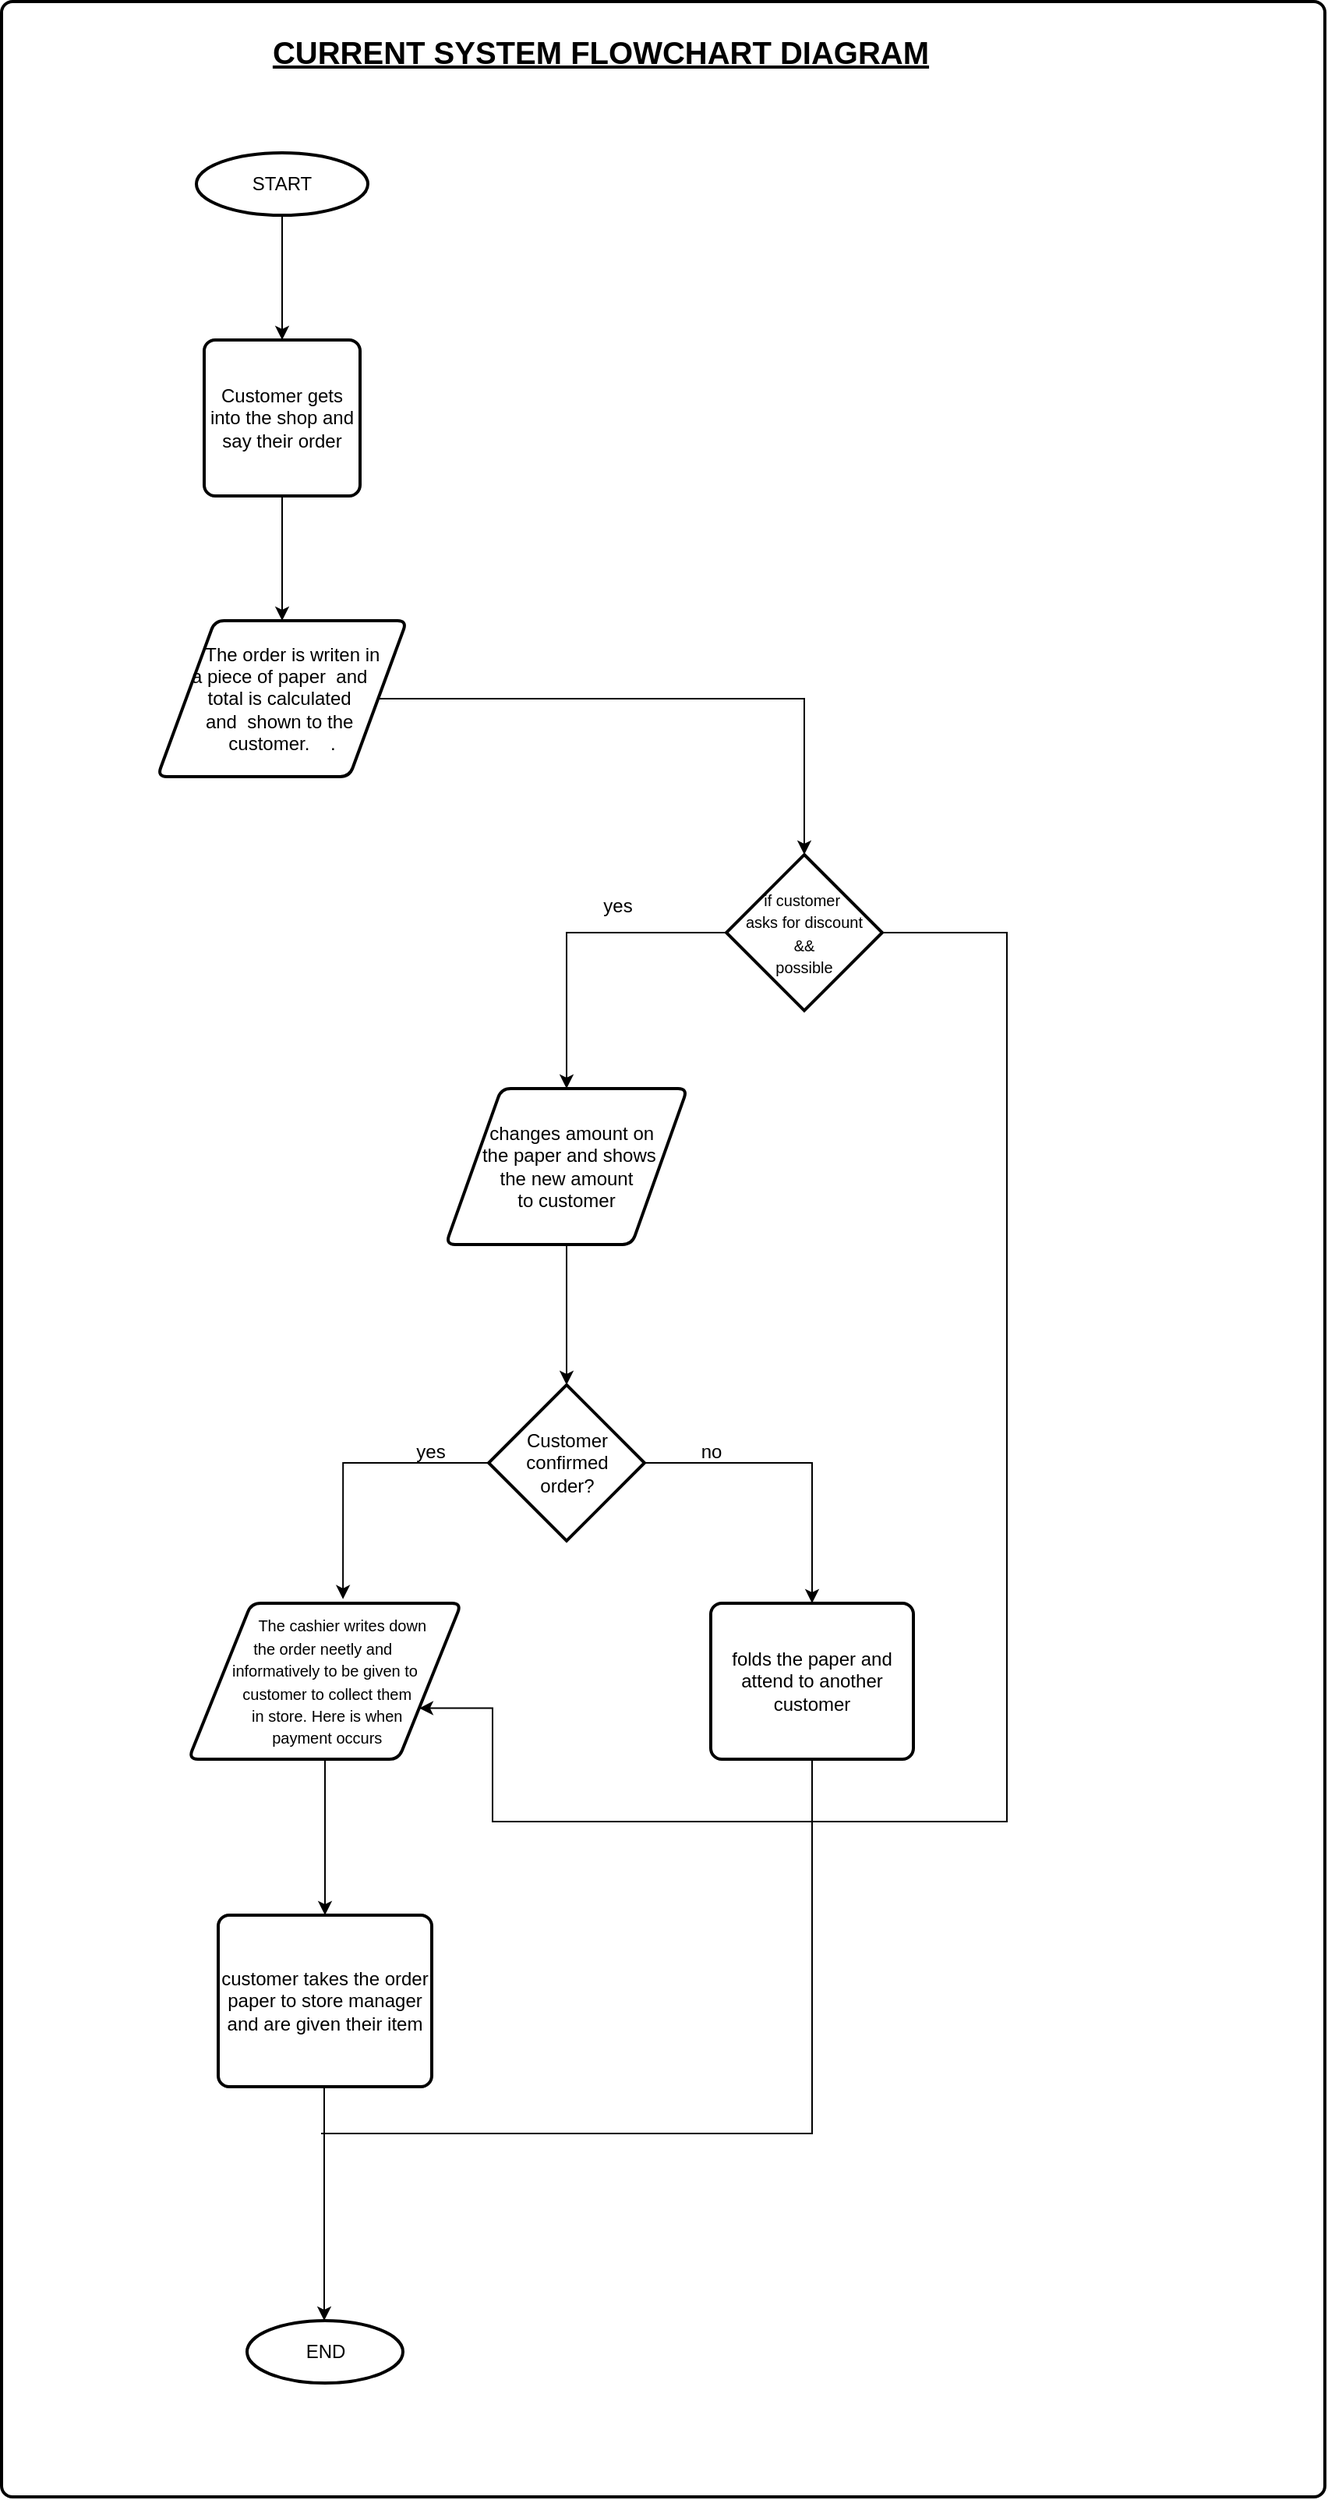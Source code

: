 <mxfile version="27.0.9">
  <diagram name="Page-1" id="NM0bCZggrG7FoVBdXt28">
    <mxGraphModel dx="1028" dy="595" grid="1" gridSize="10" guides="1" tooltips="1" connect="1" arrows="1" fold="1" page="1" pageScale="1" pageWidth="1200" pageHeight="1920" math="0" shadow="0">
      <root>
        <mxCell id="0" />
        <mxCell id="1" parent="0" />
        <mxCell id="wr0J22UhhynQ80Sn7Rjr-28" value="" style="rounded=1;whiteSpace=wrap;html=1;absoluteArcSize=1;arcSize=14;strokeWidth=2;" vertex="1" parent="1">
          <mxGeometry x="31" y="160" width="849" height="1600" as="geometry" />
        </mxCell>
        <mxCell id="wr0J22UhhynQ80Sn7Rjr-9" style="edgeStyle=orthogonalEdgeStyle;rounded=0;orthogonalLoop=1;jettySize=auto;html=1;exitX=0.5;exitY=1;exitDx=0;exitDy=0;exitPerimeter=0;entryX=0.5;entryY=0;entryDx=0;entryDy=0;" edge="1" parent="1" source="wr0J22UhhynQ80Sn7Rjr-2" target="wr0J22UhhynQ80Sn7Rjr-4">
          <mxGeometry relative="1" as="geometry" />
        </mxCell>
        <mxCell id="wr0J22UhhynQ80Sn7Rjr-2" value="START" style="strokeWidth=2;html=1;shape=mxgraph.flowchart.start_1;whiteSpace=wrap;" vertex="1" parent="1">
          <mxGeometry x="156" y="257" width="110" height="40" as="geometry" />
        </mxCell>
        <mxCell id="wr0J22UhhynQ80Sn7Rjr-8" style="edgeStyle=orthogonalEdgeStyle;rounded=0;orthogonalLoop=1;jettySize=auto;html=1;exitX=0.5;exitY=1;exitDx=0;exitDy=0;entryX=0.5;entryY=0;entryDx=0;entryDy=0;" edge="1" parent="1" source="wr0J22UhhynQ80Sn7Rjr-4" target="wr0J22UhhynQ80Sn7Rjr-5">
          <mxGeometry relative="1" as="geometry" />
        </mxCell>
        <mxCell id="wr0J22UhhynQ80Sn7Rjr-4" value="Customer gets into the shop and say their order" style="rounded=1;whiteSpace=wrap;html=1;absoluteArcSize=1;arcSize=14;strokeWidth=2;" vertex="1" parent="1">
          <mxGeometry x="161" y="377" width="100" height="100" as="geometry" />
        </mxCell>
        <mxCell id="wr0J22UhhynQ80Sn7Rjr-5" value="&amp;nbsp; &amp;nbsp; &amp;nbsp;The order is writen in&amp;nbsp;&lt;div&gt;a&amp;nbsp;&lt;span style=&quot;background-color: transparent; color: light-dark(rgb(0, 0, 0), rgb(255, 255, 255));&quot;&gt;piece of paper&amp;nbsp;&lt;/span&gt;&lt;span style=&quot;background-color: transparent; color: light-dark(rgb(0, 0, 0), rgb(255, 255, 255));&quot;&gt;&amp;nbsp;and&amp;nbsp;&lt;/span&gt;&lt;div&gt;&lt;span style=&quot;background-color: transparent; color: light-dark(rgb(0, 0, 0), rgb(255, 255, 255));&quot;&gt;total is calculated&amp;nbsp;&lt;/span&gt;&lt;/div&gt;&lt;div&gt;&lt;span style=&quot;background-color: transparent; color: light-dark(rgb(0, 0, 0), rgb(255, 255, 255));&quot;&gt;and&amp;nbsp;&amp;nbsp;&lt;/span&gt;&lt;span style=&quot;background-color: transparent; color: light-dark(rgb(0, 0, 0), rgb(255, 255, 255));&quot;&gt;shown to the&amp;nbsp;&lt;/span&gt;&lt;/div&gt;&lt;div&gt;&lt;span style=&quot;background-color: transparent; color: light-dark(rgb(0, 0, 0), rgb(255, 255, 255));&quot;&gt;customer.&amp;nbsp; &amp;nbsp; .&lt;/span&gt;&lt;/div&gt;&lt;/div&gt;" style="shape=parallelogram;html=1;strokeWidth=2;perimeter=parallelogramPerimeter;whiteSpace=wrap;rounded=1;arcSize=12;size=0.23;" vertex="1" parent="1">
          <mxGeometry x="131" y="557" width="160" height="100" as="geometry" />
        </mxCell>
        <mxCell id="wr0J22UhhynQ80Sn7Rjr-11" style="edgeStyle=orthogonalEdgeStyle;rounded=0;orthogonalLoop=1;jettySize=auto;html=1;exitX=0;exitY=0.5;exitDx=0;exitDy=0;exitPerimeter=0;entryX=0.5;entryY=0;entryDx=0;entryDy=0;" edge="1" parent="1" source="wr0J22UhhynQ80Sn7Rjr-6" target="wr0J22UhhynQ80Sn7Rjr-10">
          <mxGeometry relative="1" as="geometry" />
        </mxCell>
        <mxCell id="wr0J22UhhynQ80Sn7Rjr-20" style="edgeStyle=orthogonalEdgeStyle;rounded=0;orthogonalLoop=1;jettySize=auto;html=1;exitX=1;exitY=0.5;exitDx=0;exitDy=0;exitPerimeter=0;entryX=1;entryY=0.75;entryDx=0;entryDy=0;" edge="1" parent="1" source="wr0J22UhhynQ80Sn7Rjr-6" target="wr0J22UhhynQ80Sn7Rjr-14">
          <mxGeometry relative="1" as="geometry">
            <mxPoint x="716" y="907" as="targetPoint" />
            <Array as="points">
              <mxPoint x="676" y="757" />
              <mxPoint x="676" y="1327" />
              <mxPoint x="346" y="1327" />
              <mxPoint x="346" y="1254" />
            </Array>
          </mxGeometry>
        </mxCell>
        <mxCell id="wr0J22UhhynQ80Sn7Rjr-6" value="&lt;font style=&quot;font-size: 10px;&quot;&gt;if customer&amp;nbsp;&lt;/font&gt;&lt;div&gt;&lt;font style=&quot;font-size: 10px;&quot;&gt;asks&amp;nbsp;&lt;/font&gt;&lt;span style=&quot;font-size: 10px; background-color: transparent; color: light-dark(rgb(0, 0, 0), rgb(255, 255, 255));&quot;&gt;for discount&lt;/span&gt;&lt;div&gt;&lt;div&gt;&lt;font style=&quot;font-size: 10px;&quot;&gt;&amp;amp;&amp;amp;&lt;/font&gt;&lt;/div&gt;&lt;div&gt;&lt;font style=&quot;font-size: 10px;&quot;&gt;possible&lt;/font&gt;&lt;/div&gt;&lt;/div&gt;&lt;/div&gt;" style="strokeWidth=2;html=1;shape=mxgraph.flowchart.decision;whiteSpace=wrap;" vertex="1" parent="1">
          <mxGeometry x="496" y="707" width="100" height="100" as="geometry" />
        </mxCell>
        <mxCell id="wr0J22UhhynQ80Sn7Rjr-7" style="edgeStyle=orthogonalEdgeStyle;rounded=0;orthogonalLoop=1;jettySize=auto;html=1;entryX=0.5;entryY=0;entryDx=0;entryDy=0;entryPerimeter=0;" edge="1" parent="1" source="wr0J22UhhynQ80Sn7Rjr-5" target="wr0J22UhhynQ80Sn7Rjr-6">
          <mxGeometry relative="1" as="geometry" />
        </mxCell>
        <mxCell id="wr0J22UhhynQ80Sn7Rjr-10" value="&amp;nbsp; &amp;nbsp;changes amount on&amp;nbsp;&lt;div&gt;&amp;nbsp;the paper and shows&lt;div&gt;&amp;nbsp;the new amount&amp;nbsp;&lt;div&gt;to customer&lt;/div&gt;&lt;/div&gt;&lt;/div&gt;" style="shape=parallelogram;html=1;strokeWidth=2;perimeter=parallelogramPerimeter;whiteSpace=wrap;rounded=1;arcSize=12;size=0.23;" vertex="1" parent="1">
          <mxGeometry x="316" y="857" width="155" height="100" as="geometry" />
        </mxCell>
        <mxCell id="wr0J22UhhynQ80Sn7Rjr-12" value="yes" style="text;html=1;align=center;verticalAlign=middle;resizable=0;points=[];autosize=1;strokeColor=none;fillColor=none;" vertex="1" parent="1">
          <mxGeometry x="406" y="725" width="40" height="30" as="geometry" />
        </mxCell>
        <mxCell id="wr0J22UhhynQ80Sn7Rjr-17" style="edgeStyle=orthogonalEdgeStyle;rounded=0;orthogonalLoop=1;jettySize=auto;html=1;exitX=1;exitY=0.5;exitDx=0;exitDy=0;exitPerimeter=0;entryX=0.5;entryY=0;entryDx=0;entryDy=0;" edge="1" parent="1" source="wr0J22UhhynQ80Sn7Rjr-13" target="wr0J22UhhynQ80Sn7Rjr-16">
          <mxGeometry relative="1" as="geometry" />
        </mxCell>
        <mxCell id="wr0J22UhhynQ80Sn7Rjr-13" value="Customer confirmed&lt;div&gt;order?&lt;/div&gt;" style="strokeWidth=2;html=1;shape=mxgraph.flowchart.decision;whiteSpace=wrap;" vertex="1" parent="1">
          <mxGeometry x="343.5" y="1047" width="100" height="100" as="geometry" />
        </mxCell>
        <mxCell id="wr0J22UhhynQ80Sn7Rjr-21" style="edgeStyle=orthogonalEdgeStyle;rounded=0;orthogonalLoop=1;jettySize=auto;html=1;" edge="1" parent="1" source="wr0J22UhhynQ80Sn7Rjr-14" target="wr0J22UhhynQ80Sn7Rjr-19">
          <mxGeometry relative="1" as="geometry" />
        </mxCell>
        <mxCell id="wr0J22UhhynQ80Sn7Rjr-14" value="&lt;font style=&quot;font-size: 10px;&quot;&gt;&amp;nbsp; &amp;nbsp; &amp;nbsp; &amp;nbsp; &amp;nbsp;The cashier writes down&amp;nbsp;&lt;/font&gt;&lt;div&gt;&lt;font style=&quot;font-size: 10px;&quot;&gt;the&amp;nbsp;&lt;/font&gt;&lt;span style=&quot;font-size: 10px; background-color: transparent; color: light-dark(rgb(0, 0, 0), rgb(255, 255, 255));&quot;&gt;order neetly and&amp;nbsp;&lt;/span&gt;&lt;div&gt;&lt;font style=&quot;font-size: 10px;&quot;&gt;informatively&lt;/font&gt;&lt;span style=&quot;font-size: 10px; background-color: transparent; color: light-dark(rgb(0, 0, 0), rgb(255, 255, 255));&quot;&gt;&amp;nbsp;to be given to&lt;/span&gt;&lt;div&gt;&lt;font style=&quot;font-size: 10px;&quot;&gt;&amp;nbsp;customer&lt;/font&gt;&lt;span style=&quot;font-size: 10px; background-color: transparent; color: light-dark(rgb(0, 0, 0), rgb(255, 255, 255));&quot;&gt;&amp;nbsp;to&amp;nbsp;&lt;/span&gt;&lt;span style=&quot;font-size: 10px; background-color: transparent; color: light-dark(rgb(0, 0, 0), rgb(255, 255, 255));&quot;&gt;collect them&lt;/span&gt;&lt;/div&gt;&lt;div&gt;&lt;font style=&quot;font-size: 10px;&quot;&gt;&lt;span style=&quot;background-color: transparent; color: light-dark(rgb(0, 0, 0), rgb(255, 255, 255));&quot;&gt;&amp;nbsp;in store.&amp;nbsp;&lt;/span&gt;&lt;/font&gt;&lt;span style=&quot;background-color: transparent; color: light-dark(rgb(0, 0, 0), rgb(255, 255, 255)); font-size: 10px;&quot;&gt;Here&amp;nbsp;&lt;/span&gt;&lt;span style=&quot;background-color: transparent; color: light-dark(rgb(0, 0, 0), rgb(255, 255, 255)); font-size: 10px;&quot;&gt;is when&lt;/span&gt;&lt;/div&gt;&lt;div&gt;&lt;span style=&quot;background-color: transparent; color: light-dark(rgb(0, 0, 0), rgb(255, 255, 255)); font-size: 10px;&quot;&gt;&amp;nbsp;payment&amp;nbsp;&lt;/span&gt;&lt;span style=&quot;background-color: transparent; color: light-dark(rgb(0, 0, 0), rgb(255, 255, 255)); font-size: 10px;&quot;&gt;occurs&lt;/span&gt;&lt;/div&gt;&lt;/div&gt;&lt;/div&gt;" style="shape=parallelogram;html=1;strokeWidth=2;perimeter=parallelogramPerimeter;whiteSpace=wrap;rounded=1;arcSize=12;size=0.23;" vertex="1" parent="1">
          <mxGeometry x="151" y="1187" width="175" height="100" as="geometry" />
        </mxCell>
        <mxCell id="wr0J22UhhynQ80Sn7Rjr-15" style="edgeStyle=orthogonalEdgeStyle;rounded=0;orthogonalLoop=1;jettySize=auto;html=1;entryX=0.566;entryY=-0.026;entryDx=0;entryDy=0;entryPerimeter=0;" edge="1" parent="1" source="wr0J22UhhynQ80Sn7Rjr-13" target="wr0J22UhhynQ80Sn7Rjr-14">
          <mxGeometry relative="1" as="geometry" />
        </mxCell>
        <mxCell id="wr0J22UhhynQ80Sn7Rjr-24" style="edgeStyle=orthogonalEdgeStyle;rounded=0;orthogonalLoop=1;jettySize=auto;html=1;exitX=0.5;exitY=1;exitDx=0;exitDy=0;endArrow=none;startFill=0;" edge="1" parent="1" source="wr0J22UhhynQ80Sn7Rjr-16">
          <mxGeometry relative="1" as="geometry">
            <mxPoint x="236" y="1527" as="targetPoint" />
            <Array as="points">
              <mxPoint x="551" y="1527" />
              <mxPoint x="357" y="1527" />
            </Array>
          </mxGeometry>
        </mxCell>
        <mxCell id="wr0J22UhhynQ80Sn7Rjr-16" value="folds the paper and attend to another customer" style="rounded=1;whiteSpace=wrap;html=1;absoluteArcSize=1;arcSize=14;strokeWidth=2;" vertex="1" parent="1">
          <mxGeometry x="486" y="1187" width="130" height="100" as="geometry" />
        </mxCell>
        <mxCell id="wr0J22UhhynQ80Sn7Rjr-18" style="edgeStyle=orthogonalEdgeStyle;rounded=0;orthogonalLoop=1;jettySize=auto;html=1;entryX=0.5;entryY=0;entryDx=0;entryDy=0;entryPerimeter=0;" edge="1" parent="1" source="wr0J22UhhynQ80Sn7Rjr-10" target="wr0J22UhhynQ80Sn7Rjr-13">
          <mxGeometry relative="1" as="geometry" />
        </mxCell>
        <mxCell id="wr0J22UhhynQ80Sn7Rjr-19" value="customer takes the order paper to store manager and are given their item" style="rounded=1;whiteSpace=wrap;html=1;absoluteArcSize=1;arcSize=14;strokeWidth=2;" vertex="1" parent="1">
          <mxGeometry x="170" y="1387" width="137" height="110" as="geometry" />
        </mxCell>
        <mxCell id="wr0J22UhhynQ80Sn7Rjr-22" value="yes" style="text;html=1;align=center;verticalAlign=middle;resizable=0;points=[];autosize=1;strokeColor=none;fillColor=none;" vertex="1" parent="1">
          <mxGeometry x="286" y="1075" width="40" height="30" as="geometry" />
        </mxCell>
        <mxCell id="wr0J22UhhynQ80Sn7Rjr-23" value="no" style="text;html=1;align=center;verticalAlign=middle;resizable=0;points=[];autosize=1;strokeColor=none;fillColor=none;" vertex="1" parent="1">
          <mxGeometry x="466" y="1075" width="40" height="30" as="geometry" />
        </mxCell>
        <mxCell id="wr0J22UhhynQ80Sn7Rjr-25" value="END" style="strokeWidth=2;html=1;shape=mxgraph.flowchart.start_1;whiteSpace=wrap;" vertex="1" parent="1">
          <mxGeometry x="188.5" y="1647" width="100" height="40" as="geometry" />
        </mxCell>
        <mxCell id="wr0J22UhhynQ80Sn7Rjr-26" style="edgeStyle=orthogonalEdgeStyle;rounded=0;orthogonalLoop=1;jettySize=auto;html=1;entryX=0.5;entryY=0;entryDx=0;entryDy=0;entryPerimeter=0;" edge="1" parent="1">
          <mxGeometry relative="1" as="geometry">
            <mxPoint x="238" y="1497" as="sourcePoint" />
            <mxPoint x="238" y="1647" as="targetPoint" />
          </mxGeometry>
        </mxCell>
        <mxCell id="wr0J22UhhynQ80Sn7Rjr-27" value="&lt;font style=&quot;font-size: 20px;&quot;&gt;&lt;u&gt;&lt;b&gt;CURRENT SYSTEM FLOWCHART DIAGRAM&lt;/b&gt;&lt;/u&gt;&lt;/font&gt;" style="text;html=1;align=center;verticalAlign=middle;resizable=0;points=[];autosize=1;strokeColor=none;fillColor=none;" vertex="1" parent="1">
          <mxGeometry x="195" y="172" width="440" height="40" as="geometry" />
        </mxCell>
      </root>
    </mxGraphModel>
  </diagram>
</mxfile>
